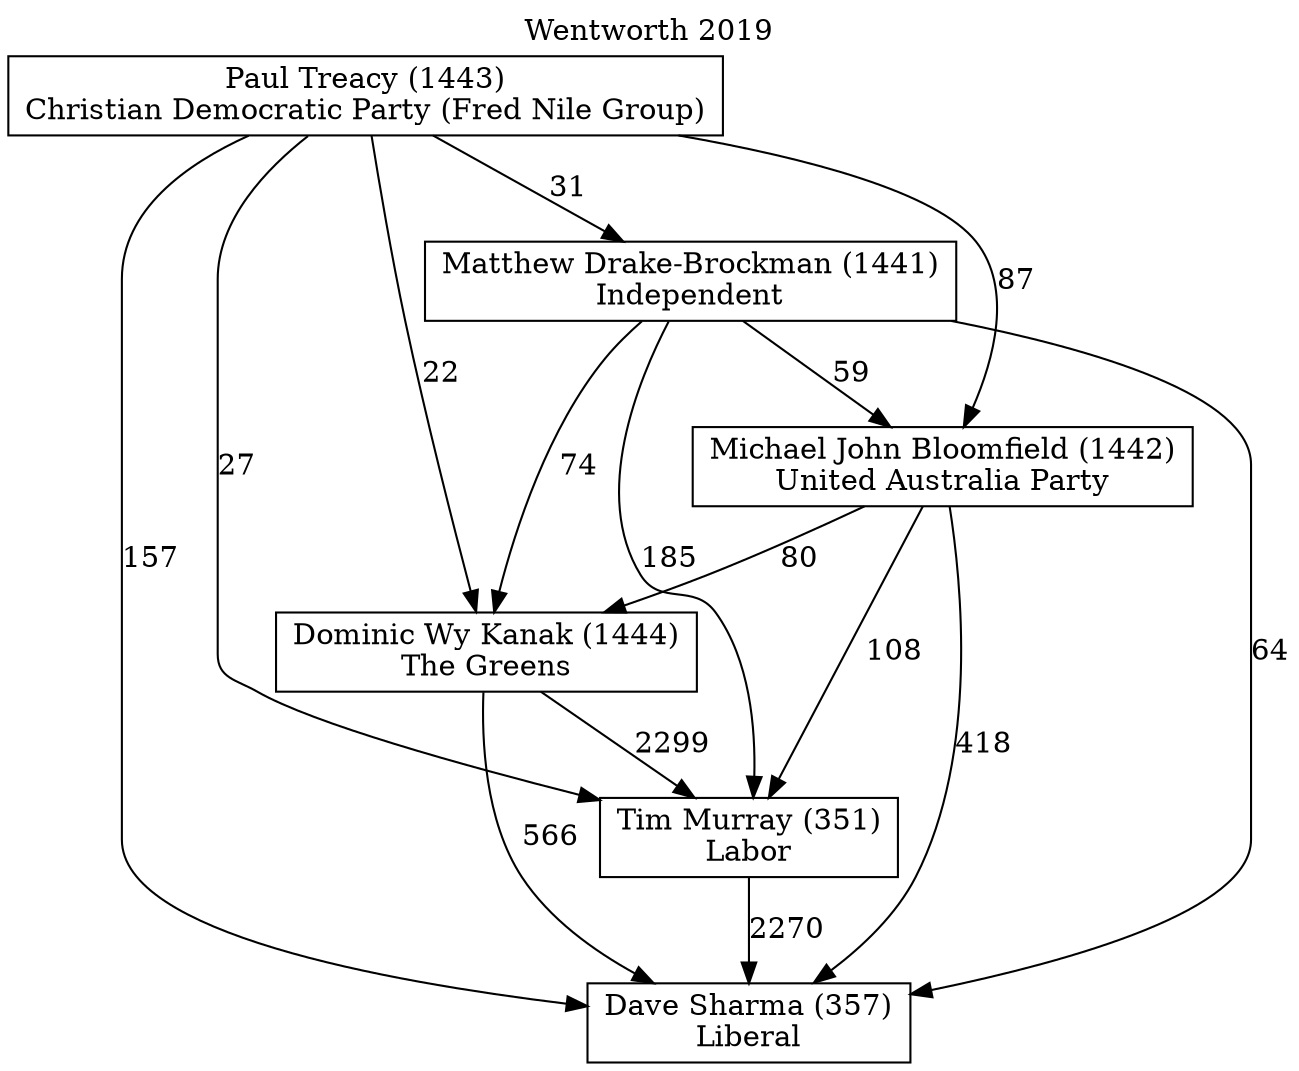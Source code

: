 // House preference flow
digraph "Dave Sharma (357)_Wentworth_2019" {
	graph [label="Wentworth 2019" labelloc=t mclimit=2]
	node [shape=box]
	"Dave Sharma (357)" [label="Dave Sharma (357)
Liberal"]
	"Tim Murray (351)" [label="Tim Murray (351)
Labor"]
	"Dominic Wy Kanak (1444)" [label="Dominic Wy Kanak (1444)
The Greens"]
	"Michael John Bloomfield (1442)" [label="Michael John Bloomfield (1442)
United Australia Party"]
	"Matthew Drake-Brockman (1441)" [label="Matthew Drake-Brockman (1441)
Independent"]
	"Paul Treacy (1443)" [label="Paul Treacy (1443)
Christian Democratic Party (Fred Nile Group)"]
	"Tim Murray (351)" -> "Dave Sharma (357)" [label=2270]
	"Dominic Wy Kanak (1444)" -> "Tim Murray (351)" [label=2299]
	"Michael John Bloomfield (1442)" -> "Dominic Wy Kanak (1444)" [label=80]
	"Matthew Drake-Brockman (1441)" -> "Michael John Bloomfield (1442)" [label=59]
	"Paul Treacy (1443)" -> "Matthew Drake-Brockman (1441)" [label=31]
	"Dominic Wy Kanak (1444)" -> "Dave Sharma (357)" [label=566]
	"Michael John Bloomfield (1442)" -> "Dave Sharma (357)" [label=418]
	"Matthew Drake-Brockman (1441)" -> "Dave Sharma (357)" [label=64]
	"Paul Treacy (1443)" -> "Dave Sharma (357)" [label=157]
	"Paul Treacy (1443)" -> "Michael John Bloomfield (1442)" [label=87]
	"Matthew Drake-Brockman (1441)" -> "Dominic Wy Kanak (1444)" [label=74]
	"Paul Treacy (1443)" -> "Dominic Wy Kanak (1444)" [label=22]
	"Michael John Bloomfield (1442)" -> "Tim Murray (351)" [label=108]
	"Matthew Drake-Brockman (1441)" -> "Tim Murray (351)" [label=185]
	"Paul Treacy (1443)" -> "Tim Murray (351)" [label=27]
}
